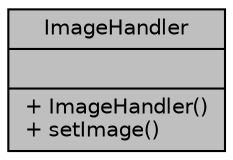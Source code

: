 digraph "ImageHandler"
{
  edge [fontname="Helvetica",fontsize="10",labelfontname="Helvetica",labelfontsize="10"];
  node [fontname="Helvetica",fontsize="10",shape=record];
  Node1 [label="{ImageHandler\n||+ ImageHandler()\l+ setImage()\l}",height=0.2,width=0.4,color="black", fillcolor="grey75", style="filled", fontcolor="black"];
}
